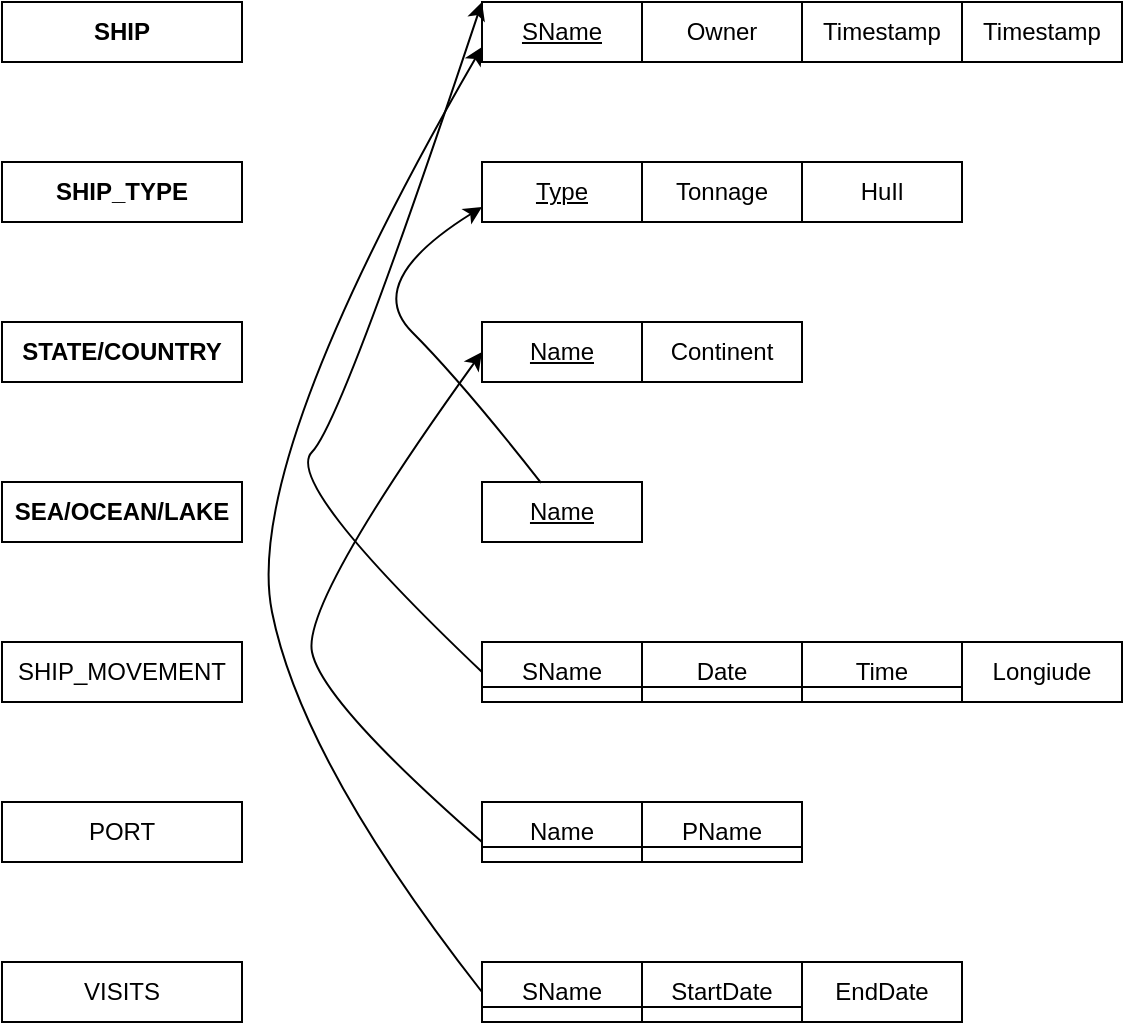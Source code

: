 <mxfile version="14.4.8" type="github">
  <diagram id="H2YuXicPiN26pRsMmfsW" name="Page-1">
    <mxGraphModel dx="1817" dy="556" grid="1" gridSize="10" guides="1" tooltips="1" connect="1" arrows="1" fold="1" page="1" pageScale="1" pageWidth="827" pageHeight="1169" math="0" shadow="0">
      <root>
        <mxCell id="0" />
        <mxCell id="1" parent="0" />
        <mxCell id="oqWxi4hjjn00auRa6e1r-2" value="SName" style="rounded=0;whiteSpace=wrap;html=1;fontStyle=4" vertex="1" parent="1">
          <mxGeometry x="160" y="170" width="80" height="30" as="geometry" />
        </mxCell>
        <mxCell id="oqWxi4hjjn00auRa6e1r-3" value="Owner" style="rounded=0;whiteSpace=wrap;html=1;" vertex="1" parent="1">
          <mxGeometry x="240" y="170" width="80" height="30" as="geometry" />
        </mxCell>
        <mxCell id="oqWxi4hjjn00auRa6e1r-6" value="&lt;b&gt;SHIP&lt;/b&gt;" style="rounded=0;whiteSpace=wrap;html=1;" vertex="1" parent="1">
          <mxGeometry x="-80" y="170" width="120" height="30" as="geometry" />
        </mxCell>
        <mxCell id="oqWxi4hjjn00auRa6e1r-7" value="Type" style="rounded=0;whiteSpace=wrap;html=1;fontStyle=4" vertex="1" parent="1">
          <mxGeometry x="160" y="250" width="80" height="30" as="geometry" />
        </mxCell>
        <mxCell id="oqWxi4hjjn00auRa6e1r-8" value="Tonnage" style="rounded=0;whiteSpace=wrap;html=1;" vertex="1" parent="1">
          <mxGeometry x="240" y="250" width="80" height="30" as="geometry" />
        </mxCell>
        <mxCell id="oqWxi4hjjn00auRa6e1r-9" value="HuIl" style="rounded=0;whiteSpace=wrap;html=1;" vertex="1" parent="1">
          <mxGeometry x="320" y="250" width="80" height="30" as="geometry" />
        </mxCell>
        <mxCell id="oqWxi4hjjn00auRa6e1r-10" value="Name" style="rounded=0;whiteSpace=wrap;html=1;fontStyle=4" vertex="1" parent="1">
          <mxGeometry x="160" y="330" width="80" height="30" as="geometry" />
        </mxCell>
        <mxCell id="oqWxi4hjjn00auRa6e1r-11" value="Continent" style="rounded=0;whiteSpace=wrap;html=1;fontStyle=0" vertex="1" parent="1">
          <mxGeometry x="240" y="330" width="80" height="30" as="geometry" />
        </mxCell>
        <mxCell id="oqWxi4hjjn00auRa6e1r-14" value="Name" style="rounded=0;whiteSpace=wrap;html=1;fontStyle=4" vertex="1" parent="1">
          <mxGeometry x="160" y="410" width="80" height="30" as="geometry" />
        </mxCell>
        <mxCell id="oqWxi4hjjn00auRa6e1r-18" value="Date" style="rounded=0;whiteSpace=wrap;html=1;" vertex="1" parent="1">
          <mxGeometry x="240" y="490" width="80" height="30" as="geometry" />
        </mxCell>
        <mxCell id="oqWxi4hjjn00auRa6e1r-19" value="Time" style="rounded=0;whiteSpace=wrap;html=1;" vertex="1" parent="1">
          <mxGeometry x="320" y="490" width="80" height="30" as="geometry" />
        </mxCell>
        <mxCell id="oqWxi4hjjn00auRa6e1r-20" value="Longiude" style="rounded=0;whiteSpace=wrap;html=1;" vertex="1" parent="1">
          <mxGeometry x="400" y="490" width="80" height="30" as="geometry" />
        </mxCell>
        <mxCell id="oqWxi4hjjn00auRa6e1r-22" value="" style="curved=1;endArrow=classic;html=1;entryX=0;entryY=0.5;entryDx=0;entryDy=0;" edge="1" parent="1" target="oqWxi4hjjn00auRa6e1r-10">
          <mxGeometry width="50" height="50" relative="1" as="geometry">
            <mxPoint x="160" y="590" as="sourcePoint" />
            <mxPoint x="140" y="210" as="targetPoint" />
            <Array as="points">
              <mxPoint x="80" y="520" />
              <mxPoint x="70" y="470" />
            </Array>
          </mxGeometry>
        </mxCell>
        <mxCell id="oqWxi4hjjn00auRa6e1r-23" value="" style="curved=1;endArrow=classic;html=1;entryX=0;entryY=0.75;entryDx=0;entryDy=0;exitX=0.369;exitY=0.013;exitDx=0;exitDy=0;exitPerimeter=0;" edge="1" parent="1" source="oqWxi4hjjn00auRa6e1r-14" target="oqWxi4hjjn00auRa6e1r-7">
          <mxGeometry width="50" height="50" relative="1" as="geometry">
            <mxPoint x="190" y="400" as="sourcePoint" />
            <mxPoint x="150" y="310" as="targetPoint" />
            <Array as="points">
              <mxPoint x="150" y="360" />
              <mxPoint x="100" y="310" />
            </Array>
          </mxGeometry>
        </mxCell>
        <mxCell id="oqWxi4hjjn00auRa6e1r-24" value="" style="curved=1;endArrow=classic;html=1;entryX=0;entryY=0;entryDx=0;entryDy=0;exitX=0;exitY=0.5;exitDx=0;exitDy=0;" edge="1" parent="1" source="oqWxi4hjjn00auRa6e1r-32" target="oqWxi4hjjn00auRa6e1r-2">
          <mxGeometry width="50" height="50" relative="1" as="geometry">
            <mxPoint x="353.12" y="439.73" as="sourcePoint" />
            <mxPoint x="200" y="490" as="targetPoint" />
            <Array as="points">
              <mxPoint x="60" y="410" />
              <mxPoint x="90" y="380" />
            </Array>
          </mxGeometry>
        </mxCell>
        <mxCell id="oqWxi4hjjn00auRa6e1r-25" value="SHIP_TYPE" style="rounded=0;whiteSpace=wrap;html=1;fontStyle=1" vertex="1" parent="1">
          <mxGeometry x="-80" y="250" width="120" height="30" as="geometry" />
        </mxCell>
        <mxCell id="oqWxi4hjjn00auRa6e1r-26" value="STATE/COUNTRY" style="rounded=0;whiteSpace=wrap;html=1;fontStyle=1" vertex="1" parent="1">
          <mxGeometry x="-80" y="330" width="120" height="30" as="geometry" />
        </mxCell>
        <mxCell id="oqWxi4hjjn00auRa6e1r-27" value="SEA/OCEAN/LAKE" style="rounded=0;whiteSpace=wrap;html=1;fontStyle=1" vertex="1" parent="1">
          <mxGeometry x="-80" y="410" width="120" height="30" as="geometry" />
        </mxCell>
        <mxCell id="oqWxi4hjjn00auRa6e1r-28" value="SHIP_MOVEMENT" style="rounded=0;whiteSpace=wrap;html=1;" vertex="1" parent="1">
          <mxGeometry x="-80" y="490" width="120" height="30" as="geometry" />
        </mxCell>
        <mxCell id="oqWxi4hjjn00auRa6e1r-29" value="PORT" style="rounded=0;whiteSpace=wrap;html=1;" vertex="1" parent="1">
          <mxGeometry x="-80" y="570" width="120" height="30" as="geometry" />
        </mxCell>
        <mxCell id="oqWxi4hjjn00auRa6e1r-30" value="VISITS" style="rounded=0;whiteSpace=wrap;html=1;" vertex="1" parent="1">
          <mxGeometry x="-80" y="650" width="120" height="30" as="geometry" />
        </mxCell>
        <mxCell id="oqWxi4hjjn00auRa6e1r-32" value="SName" style="rounded=0;whiteSpace=wrap;html=1;fontStyle=0" vertex="1" parent="1">
          <mxGeometry x="160" y="490" width="80" height="30" as="geometry" />
        </mxCell>
        <mxCell id="oqWxi4hjjn00auRa6e1r-33" value="Name" style="rounded=0;whiteSpace=wrap;html=1;fontStyle=0" vertex="1" parent="1">
          <mxGeometry x="160" y="570" width="80" height="30" as="geometry" />
        </mxCell>
        <mxCell id="oqWxi4hjjn00auRa6e1r-35" value="PName" style="rounded=0;whiteSpace=wrap;html=1;" vertex="1" parent="1">
          <mxGeometry x="240" y="570" width="80" height="30" as="geometry" />
        </mxCell>
        <mxCell id="oqWxi4hjjn00auRa6e1r-37" value="SName" style="rounded=0;whiteSpace=wrap;html=1;fontStyle=0" vertex="1" parent="1">
          <mxGeometry x="160" y="650" width="80" height="30" as="geometry" />
        </mxCell>
        <mxCell id="oqWxi4hjjn00auRa6e1r-39" value="StartDate" style="rounded=0;whiteSpace=wrap;html=1;" vertex="1" parent="1">
          <mxGeometry x="240" y="650" width="80" height="30" as="geometry" />
        </mxCell>
        <mxCell id="oqWxi4hjjn00auRa6e1r-40" value="EndDate" style="rounded=0;whiteSpace=wrap;html=1;" vertex="1" parent="1">
          <mxGeometry x="320" y="650" width="80" height="30" as="geometry" />
        </mxCell>
        <mxCell id="oqWxi4hjjn00auRa6e1r-41" value="" style="endArrow=none;html=1;exitX=0;exitY=0.75;exitDx=0;exitDy=0;entryX=0;entryY=0.75;entryDx=0;entryDy=0;" edge="1" parent="1" source="oqWxi4hjjn00auRa6e1r-32" target="oqWxi4hjjn00auRa6e1r-20">
          <mxGeometry width="50" height="50" relative="1" as="geometry">
            <mxPoint x="180" y="490" as="sourcePoint" />
            <mxPoint x="230" y="440" as="targetPoint" />
          </mxGeometry>
        </mxCell>
        <mxCell id="oqWxi4hjjn00auRa6e1r-42" value="" style="endArrow=none;html=1;exitX=0;exitY=0.75;exitDx=0;exitDy=0;entryX=1;entryY=0.75;entryDx=0;entryDy=0;" edge="1" parent="1" source="oqWxi4hjjn00auRa6e1r-33" target="oqWxi4hjjn00auRa6e1r-35">
          <mxGeometry width="50" height="50" relative="1" as="geometry">
            <mxPoint x="170" y="522.5" as="sourcePoint" />
            <mxPoint x="410" y="522.5" as="targetPoint" />
          </mxGeometry>
        </mxCell>
        <mxCell id="oqWxi4hjjn00auRa6e1r-43" value="" style="endArrow=none;html=1;exitX=0;exitY=0.75;exitDx=0;exitDy=0;entryX=0;entryY=0.75;entryDx=0;entryDy=0;" edge="1" parent="1" source="oqWxi4hjjn00auRa6e1r-37" target="oqWxi4hjjn00auRa6e1r-40">
          <mxGeometry width="50" height="50" relative="1" as="geometry">
            <mxPoint x="170" y="602.5" as="sourcePoint" />
            <mxPoint x="330" y="602.5" as="targetPoint" />
          </mxGeometry>
        </mxCell>
        <mxCell id="oqWxi4hjjn00auRa6e1r-44" value="" style="curved=1;endArrow=classic;html=1;entryX=0;entryY=0.75;entryDx=0;entryDy=0;exitX=0;exitY=0.5;exitDx=0;exitDy=0;" edge="1" parent="1" source="oqWxi4hjjn00auRa6e1r-37" target="oqWxi4hjjn00auRa6e1r-2">
          <mxGeometry width="50" height="50" relative="1" as="geometry">
            <mxPoint x="170" y="600" as="sourcePoint" />
            <mxPoint x="170" y="355" as="targetPoint" />
            <Array as="points">
              <mxPoint x="70" y="550" />
              <mxPoint x="40" y="400" />
            </Array>
          </mxGeometry>
        </mxCell>
        <mxCell id="oqWxi4hjjn00auRa6e1r-45" value="Timestamp" style="rounded=0;whiteSpace=wrap;html=1;" vertex="1" parent="1">
          <mxGeometry x="320" y="170" width="80" height="30" as="geometry" />
        </mxCell>
        <mxCell id="oqWxi4hjjn00auRa6e1r-46" value="Timestamp" style="rounded=0;whiteSpace=wrap;html=1;" vertex="1" parent="1">
          <mxGeometry x="400" y="170" width="80" height="30" as="geometry" />
        </mxCell>
      </root>
    </mxGraphModel>
  </diagram>
</mxfile>
